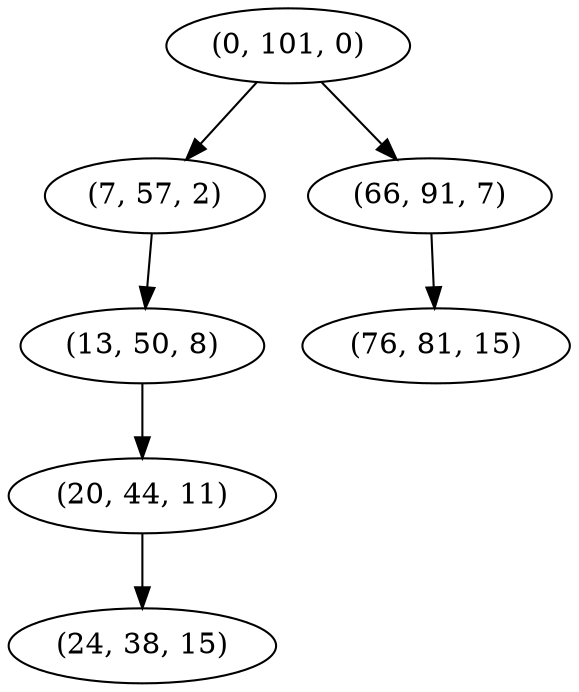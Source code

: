 digraph tree {
    "(0, 101, 0)";
    "(7, 57, 2)";
    "(13, 50, 8)";
    "(20, 44, 11)";
    "(24, 38, 15)";
    "(66, 91, 7)";
    "(76, 81, 15)";
    "(0, 101, 0)" -> "(7, 57, 2)";
    "(0, 101, 0)" -> "(66, 91, 7)";
    "(7, 57, 2)" -> "(13, 50, 8)";
    "(13, 50, 8)" -> "(20, 44, 11)";
    "(20, 44, 11)" -> "(24, 38, 15)";
    "(66, 91, 7)" -> "(76, 81, 15)";
}
